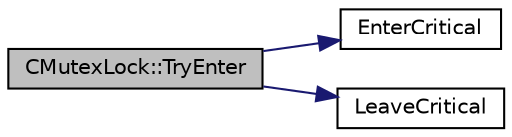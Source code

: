 digraph "CMutexLock::TryEnter"
{
  edge [fontname="Helvetica",fontsize="10",labelfontname="Helvetica",labelfontsize="10"];
  node [fontname="Helvetica",fontsize="10",shape=record];
  rankdir="LR";
  Node10 [label="CMutexLock::TryEnter",height=0.2,width=0.4,color="black", fillcolor="grey75", style="filled", fontcolor="black"];
  Node10 -> Node11 [color="midnightblue",fontsize="10",style="solid",fontname="Helvetica"];
  Node11 [label="EnterCritical",height=0.2,width=0.4,color="black", fillcolor="white", style="filled",URL="$de/d6b/sync_8h.html#afc02589835b058cee9b180e89ee234c9"];
  Node10 -> Node12 [color="midnightblue",fontsize="10",style="solid",fontname="Helvetica"];
  Node12 [label="LeaveCritical",height=0.2,width=0.4,color="black", fillcolor="white", style="filled",URL="$de/d6b/sync_8h.html#a222f17e7a4e1fb9bb5a36fe9aca460b8"];
}
